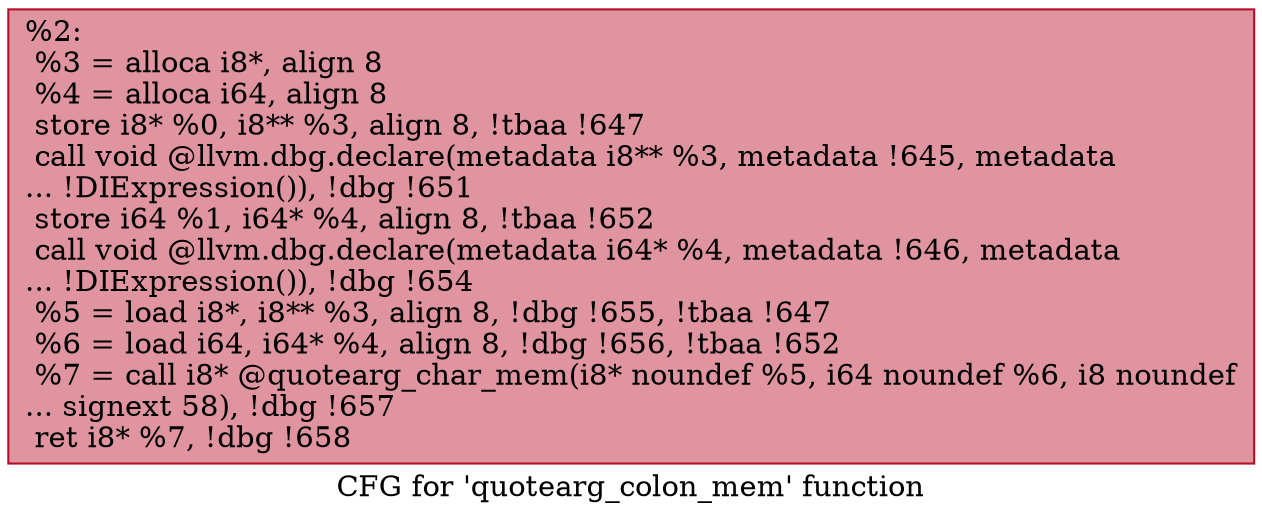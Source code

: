 digraph "CFG for 'quotearg_colon_mem' function" {
	label="CFG for 'quotearg_colon_mem' function";

	Node0x76c870 [shape=record,color="#b70d28ff", style=filled, fillcolor="#b70d2870",label="{%2:\l  %3 = alloca i8*, align 8\l  %4 = alloca i64, align 8\l  store i8* %0, i8** %3, align 8, !tbaa !647\l  call void @llvm.dbg.declare(metadata i8** %3, metadata !645, metadata\l... !DIExpression()), !dbg !651\l  store i64 %1, i64* %4, align 8, !tbaa !652\l  call void @llvm.dbg.declare(metadata i64* %4, metadata !646, metadata\l... !DIExpression()), !dbg !654\l  %5 = load i8*, i8** %3, align 8, !dbg !655, !tbaa !647\l  %6 = load i64, i64* %4, align 8, !dbg !656, !tbaa !652\l  %7 = call i8* @quotearg_char_mem(i8* noundef %5, i64 noundef %6, i8 noundef\l... signext 58), !dbg !657\l  ret i8* %7, !dbg !658\l}"];
}
